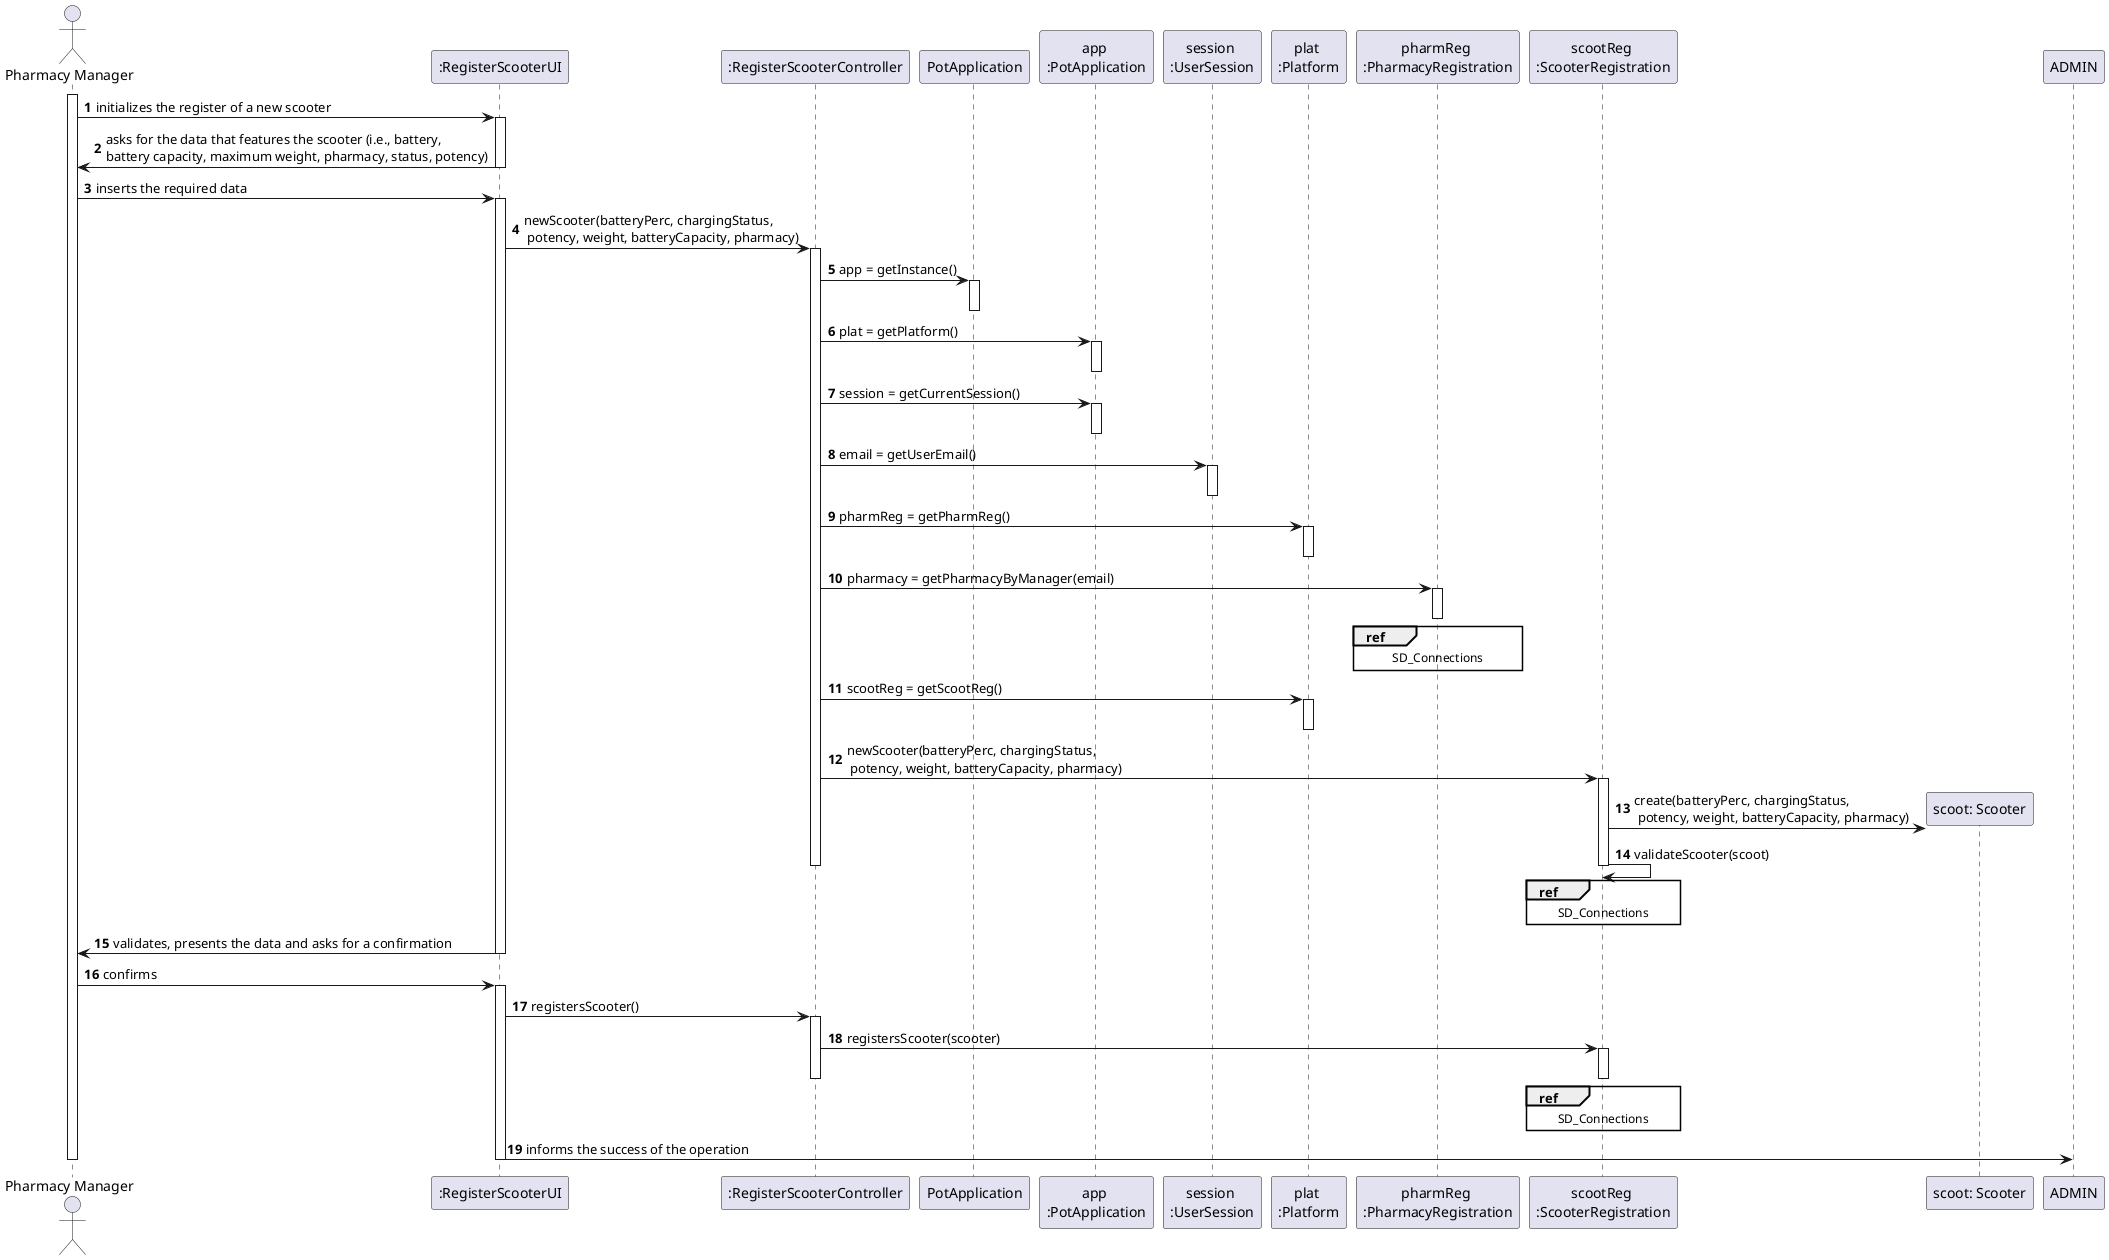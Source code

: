 @startuml
autonumber
actor "Pharmacy Manager" as PHARMAN

participant ":RegisterScooterUI" as UI
participant ":RegisterScooterController" as CTRL
participant "PotApplication" as PA
participant "app \n:PotApplication" as APA
participant "session \n:UserSession" as US
participant "plat \n:Platform" as PLAT
participant "pharmReg \n:PharmacyRegistration" as PH
participant "scootReg \n:ScooterRegistration" as RS
participant "scoot: Scooter" as SC



activate PHARMAN

PHARMAN -> UI : initializes the register of a new scooter
activate UI
UI -> PHARMAN : asks for the data that features the scooter (i.e., battery, \nbattery capacity, maximum weight, pharmacy, status, potency)
deactivate UI

PHARMAN -> UI : inserts the required data
activate UI
UI -> CTRL : newScooter(batteryPerc, chargingStatus,\n potency, weight, batteryCapacity, pharmacy)
activate CTRL
CTRL -> PA : app = getInstance()
activate PA
deactivate PA
CTRL -> APA : plat = getPlatform()
activate APA
deactivate APA
CTRL -> APA : session = getCurrentSession()
activate APA
deactivate APA
CTRL -> US : email = getUserEmail()
activate US
deactivate US
CTRL -> PLAT : pharmReg = getPharmReg()
activate PLAT
deactivate PLAT
CTRL -> PH : pharmacy = getPharmacyByManager(email)
activate PH
ref over PH
SD_Connections
end ref
deactivate PH
CTRL -> PLAT : scootReg = getScootReg()
activate PLAT
deactivate PLAT
CTRL -> RS : newScooter(batteryPerc, chargingStatus,\n potency, weight, batteryCapacity, pharmacy)
activate RS
RS -> SC ** : create(batteryPerc, chargingStatus,\n potency, weight, batteryCapacity, pharmacy)
RS -> RS : validateScooter(scoot)
ref over RS
SD_Connections
end ref
deactivate RS
deactivate CTRL


UI -> PHARMAN : validates, presents the data and asks for a confirmation
deactivate UI

PHARMAN -> UI : confirms
activate UI
UI -> CTRL : registersScooter()
activate CTRL
CTRL -> RS : registersScooter(scooter)
activate RS
ref over RS
SD_Connections
end ref
deactivate RS
deactivate CTRL
UI -> ADMIN : informs the success of the operation
deactivate UI

deactivate PHARMAN

@enduml
